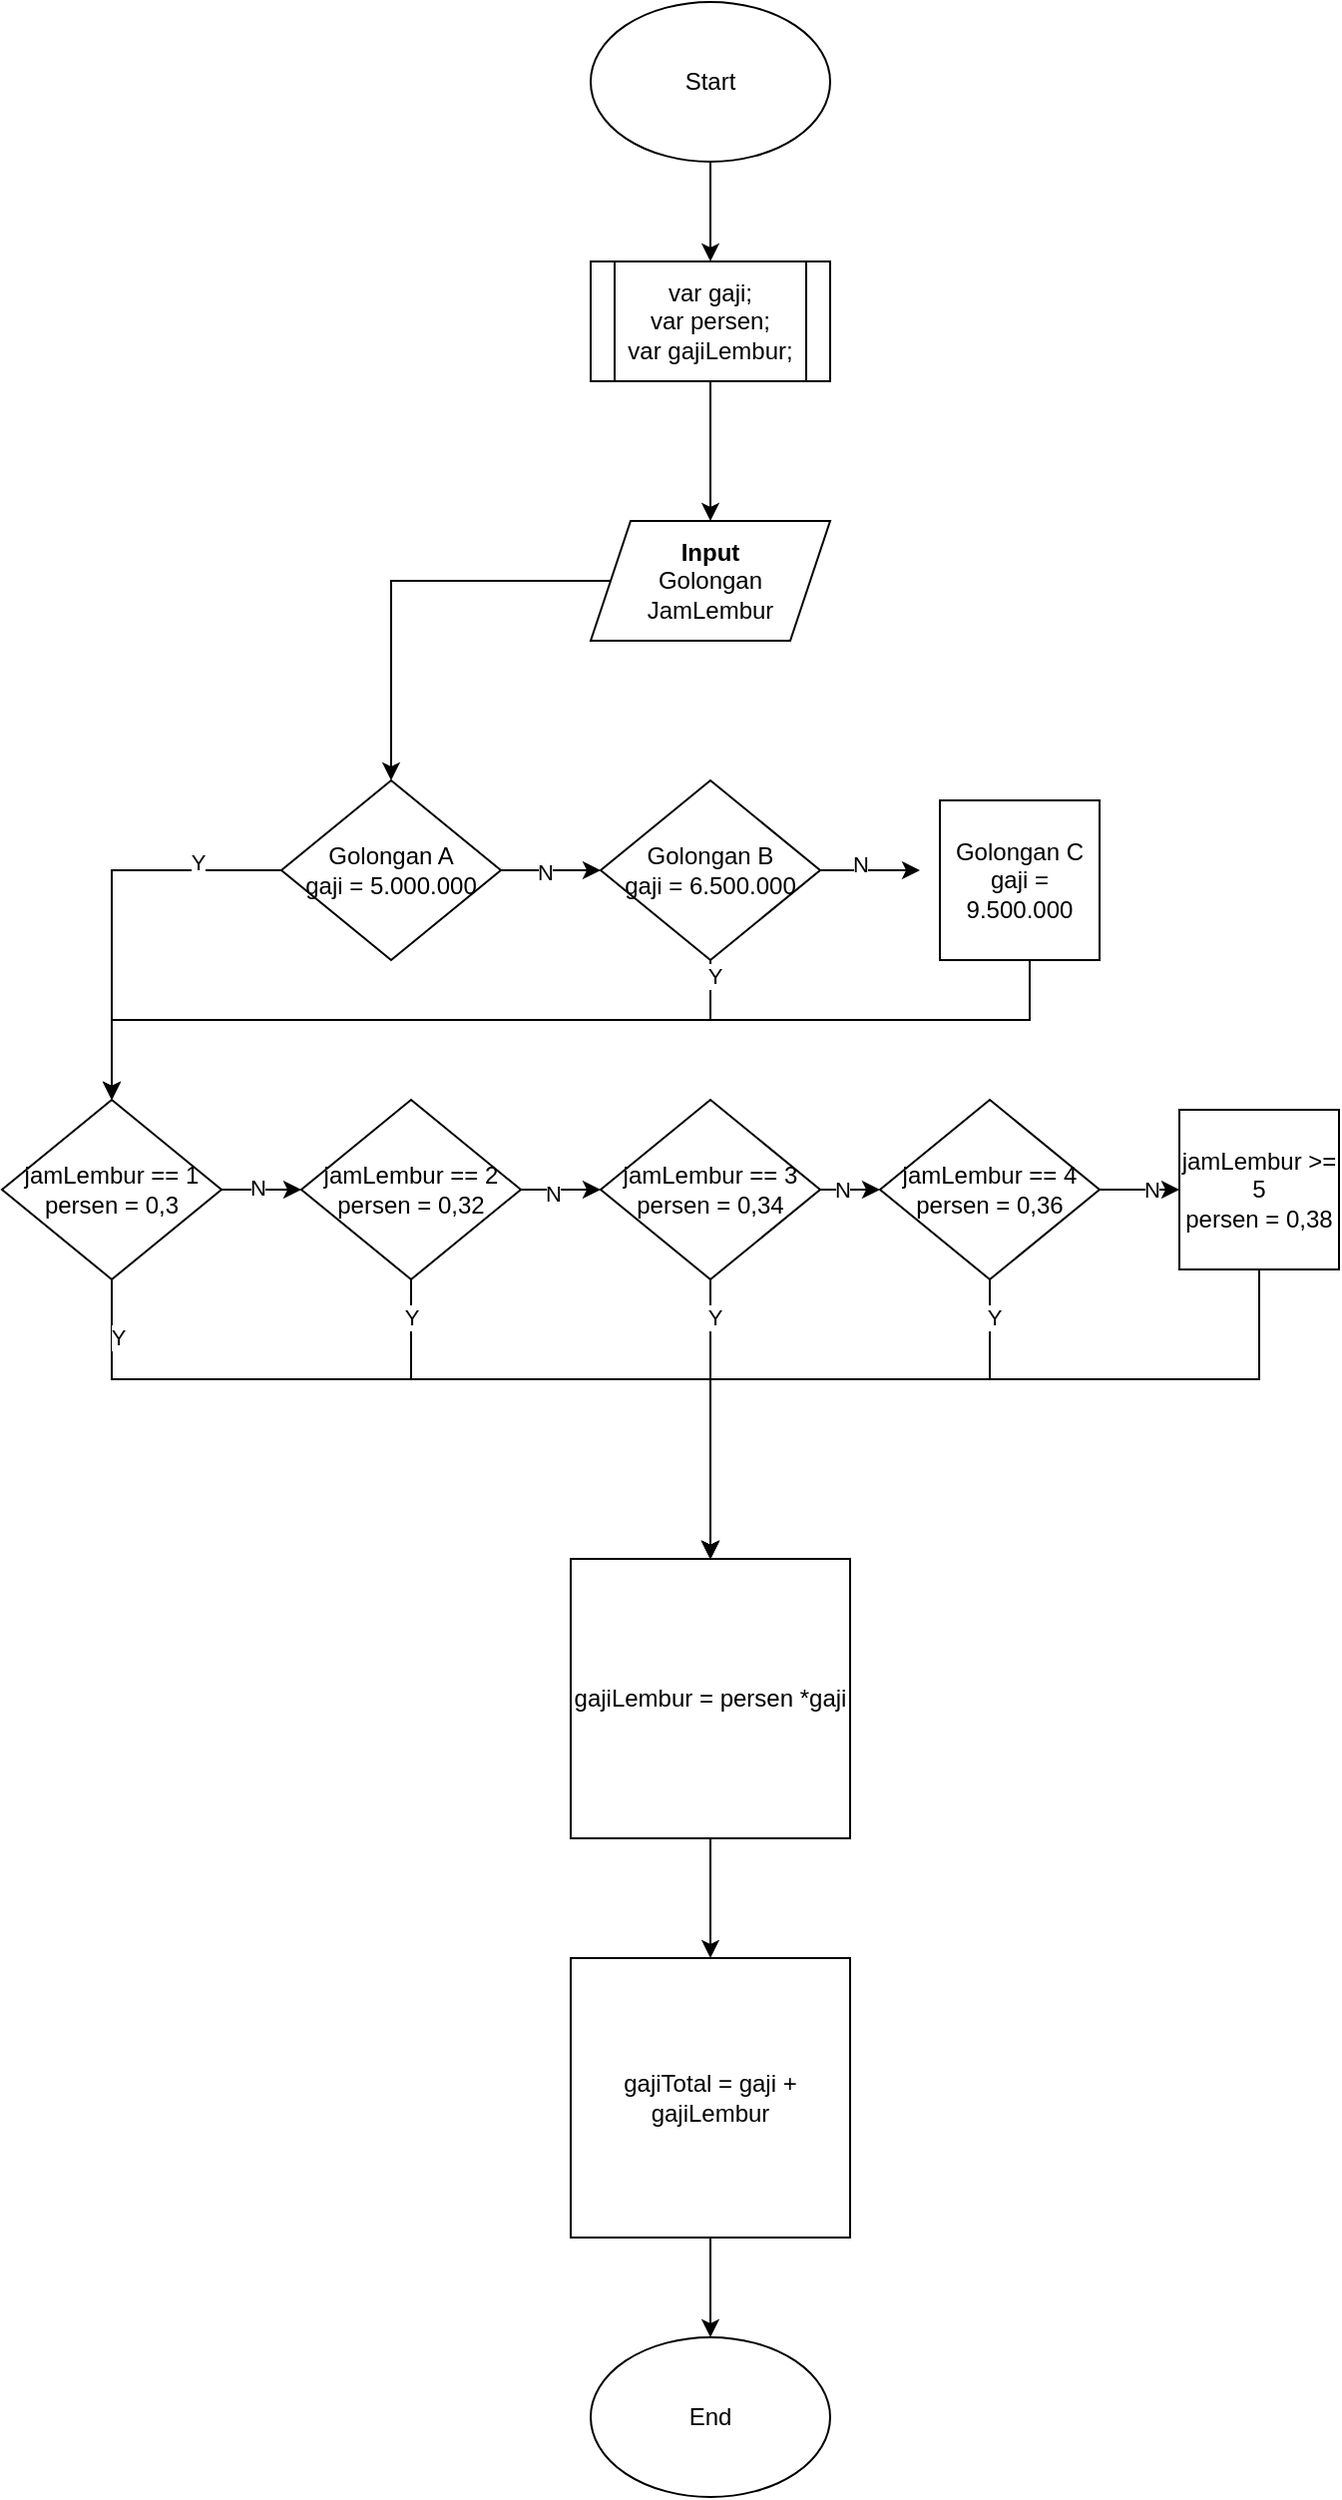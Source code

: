 <mxfile version="22.0.8" type="github">
  <diagram name="Page-1" id="eOPu_koFCaGJ7ZvN9b8N">
    <mxGraphModel dx="2385" dy="1525" grid="1" gridSize="10" guides="1" tooltips="1" connect="1" arrows="1" fold="1" page="1" pageScale="1" pageWidth="850" pageHeight="1100" math="0" shadow="0">
      <root>
        <mxCell id="0" />
        <mxCell id="1" parent="0" />
        <mxCell id="U-epWD5jZNbPVMH3eem3-21" style="edgeStyle=orthogonalEdgeStyle;rounded=0;orthogonalLoop=1;jettySize=auto;html=1;entryX=0.5;entryY=0;entryDx=0;entryDy=0;" edge="1" parent="1" source="U-epWD5jZNbPVMH3eem3-1" target="U-epWD5jZNbPVMH3eem3-6">
          <mxGeometry relative="1" as="geometry" />
        </mxCell>
        <mxCell id="U-epWD5jZNbPVMH3eem3-1" value="Start" style="ellipse;whiteSpace=wrap;html=1;" vertex="1" parent="1">
          <mxGeometry x="365" y="30" width="120" height="80" as="geometry" />
        </mxCell>
        <mxCell id="U-epWD5jZNbPVMH3eem3-2" value="End" style="ellipse;whiteSpace=wrap;html=1;" vertex="1" parent="1">
          <mxGeometry x="365" y="1200" width="120" height="80" as="geometry" />
        </mxCell>
        <mxCell id="U-epWD5jZNbPVMH3eem3-23" style="edgeStyle=orthogonalEdgeStyle;rounded=0;orthogonalLoop=1;jettySize=auto;html=1;entryX=0.5;entryY=0;entryDx=0;entryDy=0;" edge="1" parent="1" source="U-epWD5jZNbPVMH3eem3-3" target="U-epWD5jZNbPVMH3eem3-4">
          <mxGeometry relative="1" as="geometry" />
        </mxCell>
        <mxCell id="U-epWD5jZNbPVMH3eem3-3" value="&lt;b&gt;Input&lt;/b&gt;&lt;br&gt;Golongan&lt;br&gt;JamLembur" style="shape=parallelogram;perimeter=parallelogramPerimeter;whiteSpace=wrap;html=1;fixedSize=1;" vertex="1" parent="1">
          <mxGeometry x="365" y="290" width="120" height="60" as="geometry" />
        </mxCell>
        <mxCell id="U-epWD5jZNbPVMH3eem3-24" style="edgeStyle=orthogonalEdgeStyle;rounded=0;orthogonalLoop=1;jettySize=auto;html=1;entryX=0;entryY=0.5;entryDx=0;entryDy=0;" edge="1" parent="1" source="U-epWD5jZNbPVMH3eem3-4" target="U-epWD5jZNbPVMH3eem3-8">
          <mxGeometry relative="1" as="geometry" />
        </mxCell>
        <mxCell id="U-epWD5jZNbPVMH3eem3-27" value="N" style="edgeLabel;html=1;align=center;verticalAlign=middle;resizable=0;points=[];" vertex="1" connectable="0" parent="U-epWD5jZNbPVMH3eem3-24">
          <mxGeometry x="-0.129" y="-1" relative="1" as="geometry">
            <mxPoint as="offset" />
          </mxGeometry>
        </mxCell>
        <mxCell id="U-epWD5jZNbPVMH3eem3-26" style="edgeStyle=orthogonalEdgeStyle;rounded=0;orthogonalLoop=1;jettySize=auto;html=1;" edge="1" parent="1" source="U-epWD5jZNbPVMH3eem3-4" target="U-epWD5jZNbPVMH3eem3-11">
          <mxGeometry relative="1" as="geometry" />
        </mxCell>
        <mxCell id="U-epWD5jZNbPVMH3eem3-28" value="Y" style="edgeLabel;html=1;align=center;verticalAlign=middle;resizable=0;points=[];" vertex="1" connectable="0" parent="U-epWD5jZNbPVMH3eem3-26">
          <mxGeometry x="-0.575" y="-4" relative="1" as="geometry">
            <mxPoint as="offset" />
          </mxGeometry>
        </mxCell>
        <mxCell id="U-epWD5jZNbPVMH3eem3-4" value="Golongan A&lt;br&gt;gaji = 5.000.000" style="rhombus;whiteSpace=wrap;html=1;" vertex="1" parent="1">
          <mxGeometry x="210" y="420" width="110" height="90" as="geometry" />
        </mxCell>
        <mxCell id="U-epWD5jZNbPVMH3eem3-22" style="edgeStyle=orthogonalEdgeStyle;rounded=0;orthogonalLoop=1;jettySize=auto;html=1;entryX=0.5;entryY=0;entryDx=0;entryDy=0;" edge="1" parent="1" source="U-epWD5jZNbPVMH3eem3-6" target="U-epWD5jZNbPVMH3eem3-3">
          <mxGeometry relative="1" as="geometry" />
        </mxCell>
        <mxCell id="U-epWD5jZNbPVMH3eem3-6" value="var gaji;&lt;br&gt;var persen;&lt;br&gt;var gajiLembur;" style="shape=process;whiteSpace=wrap;html=1;backgroundOutline=1;" vertex="1" parent="1">
          <mxGeometry x="365" y="160" width="120" height="60" as="geometry" />
        </mxCell>
        <mxCell id="U-epWD5jZNbPVMH3eem3-25" style="edgeStyle=orthogonalEdgeStyle;rounded=0;orthogonalLoop=1;jettySize=auto;html=1;" edge="1" parent="1" source="U-epWD5jZNbPVMH3eem3-8">
          <mxGeometry relative="1" as="geometry">
            <mxPoint x="530" y="465" as="targetPoint" />
          </mxGeometry>
        </mxCell>
        <mxCell id="U-epWD5jZNbPVMH3eem3-29" value="N" style="edgeLabel;html=1;align=center;verticalAlign=middle;resizable=0;points=[];" vertex="1" connectable="0" parent="U-epWD5jZNbPVMH3eem3-25">
          <mxGeometry x="-0.206" y="3" relative="1" as="geometry">
            <mxPoint as="offset" />
          </mxGeometry>
        </mxCell>
        <mxCell id="U-epWD5jZNbPVMH3eem3-31" style="edgeStyle=orthogonalEdgeStyle;rounded=0;orthogonalLoop=1;jettySize=auto;html=1;" edge="1" parent="1" source="U-epWD5jZNbPVMH3eem3-8" target="U-epWD5jZNbPVMH3eem3-11">
          <mxGeometry relative="1" as="geometry">
            <Array as="points">
              <mxPoint x="425" y="540" />
              <mxPoint x="125" y="540" />
            </Array>
          </mxGeometry>
        </mxCell>
        <mxCell id="U-epWD5jZNbPVMH3eem3-34" value="Y" style="edgeLabel;html=1;align=center;verticalAlign=middle;resizable=0;points=[];" vertex="1" connectable="0" parent="U-epWD5jZNbPVMH3eem3-31">
          <mxGeometry x="-0.959" y="2" relative="1" as="geometry">
            <mxPoint as="offset" />
          </mxGeometry>
        </mxCell>
        <mxCell id="U-epWD5jZNbPVMH3eem3-8" value="Golongan B&lt;br&gt;gaji = 6.500.000" style="rhombus;whiteSpace=wrap;html=1;" vertex="1" parent="1">
          <mxGeometry x="370" y="420" width="110" height="90" as="geometry" />
        </mxCell>
        <mxCell id="U-epWD5jZNbPVMH3eem3-30" style="edgeStyle=orthogonalEdgeStyle;rounded=0;orthogonalLoop=1;jettySize=auto;html=1;" edge="1" parent="1" target="U-epWD5jZNbPVMH3eem3-11">
          <mxGeometry relative="1" as="geometry">
            <mxPoint x="585" y="510" as="sourcePoint" />
            <Array as="points">
              <mxPoint x="585" y="540" />
              <mxPoint x="125" y="540" />
            </Array>
          </mxGeometry>
        </mxCell>
        <mxCell id="U-epWD5jZNbPVMH3eem3-36" style="edgeStyle=orthogonalEdgeStyle;rounded=0;orthogonalLoop=1;jettySize=auto;html=1;entryX=0;entryY=0.5;entryDx=0;entryDy=0;" edge="1" parent="1" source="U-epWD5jZNbPVMH3eem3-11" target="U-epWD5jZNbPVMH3eem3-14">
          <mxGeometry relative="1" as="geometry" />
        </mxCell>
        <mxCell id="U-epWD5jZNbPVMH3eem3-43" value="N" style="edgeLabel;html=1;align=center;verticalAlign=middle;resizable=0;points=[];" vertex="1" connectable="0" parent="U-epWD5jZNbPVMH3eem3-36">
          <mxGeometry x="-0.126" y="1" relative="1" as="geometry">
            <mxPoint as="offset" />
          </mxGeometry>
        </mxCell>
        <mxCell id="U-epWD5jZNbPVMH3eem3-48" style="edgeStyle=orthogonalEdgeStyle;rounded=0;orthogonalLoop=1;jettySize=auto;html=1;entryX=0.5;entryY=0;entryDx=0;entryDy=0;" edge="1" parent="1" source="U-epWD5jZNbPVMH3eem3-11" target="U-epWD5jZNbPVMH3eem3-19">
          <mxGeometry relative="1" as="geometry">
            <Array as="points">
              <mxPoint x="125" y="720" />
              <mxPoint x="425" y="720" />
            </Array>
          </mxGeometry>
        </mxCell>
        <mxCell id="U-epWD5jZNbPVMH3eem3-52" value="Y" style="edgeLabel;html=1;align=center;verticalAlign=middle;resizable=0;points=[];" vertex="1" connectable="0" parent="U-epWD5jZNbPVMH3eem3-48">
          <mxGeometry x="-0.869" y="3" relative="1" as="geometry">
            <mxPoint as="offset" />
          </mxGeometry>
        </mxCell>
        <mxCell id="U-epWD5jZNbPVMH3eem3-11" value="jamLembur == 1&lt;br&gt;persen = 0,3" style="rhombus;whiteSpace=wrap;html=1;" vertex="1" parent="1">
          <mxGeometry x="70" y="580" width="110" height="90" as="geometry" />
        </mxCell>
        <mxCell id="U-epWD5jZNbPVMH3eem3-37" style="edgeStyle=orthogonalEdgeStyle;rounded=0;orthogonalLoop=1;jettySize=auto;html=1;" edge="1" parent="1" source="U-epWD5jZNbPVMH3eem3-14" target="U-epWD5jZNbPVMH3eem3-15">
          <mxGeometry relative="1" as="geometry" />
        </mxCell>
        <mxCell id="U-epWD5jZNbPVMH3eem3-42" value="N" style="edgeLabel;html=1;align=center;verticalAlign=middle;resizable=0;points=[];" vertex="1" connectable="0" parent="U-epWD5jZNbPVMH3eem3-37">
          <mxGeometry x="-0.205" y="-2" relative="1" as="geometry">
            <mxPoint as="offset" />
          </mxGeometry>
        </mxCell>
        <mxCell id="U-epWD5jZNbPVMH3eem3-49" style="edgeStyle=orthogonalEdgeStyle;rounded=0;orthogonalLoop=1;jettySize=auto;html=1;exitX=0.5;exitY=1;exitDx=0;exitDy=0;" edge="1" parent="1" source="U-epWD5jZNbPVMH3eem3-14" target="U-epWD5jZNbPVMH3eem3-19">
          <mxGeometry relative="1" as="geometry">
            <Array as="points">
              <mxPoint x="275" y="720" />
              <mxPoint x="425" y="720" />
            </Array>
          </mxGeometry>
        </mxCell>
        <mxCell id="U-epWD5jZNbPVMH3eem3-51" value="Y" style="edgeLabel;html=1;align=center;verticalAlign=middle;resizable=0;points=[];" vertex="1" connectable="0" parent="U-epWD5jZNbPVMH3eem3-49">
          <mxGeometry x="-0.874" relative="1" as="geometry">
            <mxPoint as="offset" />
          </mxGeometry>
        </mxCell>
        <mxCell id="U-epWD5jZNbPVMH3eem3-14" value="jamLembur == 2&lt;br&gt;persen = 0,32" style="rhombus;whiteSpace=wrap;html=1;" vertex="1" parent="1">
          <mxGeometry x="220" y="580" width="110" height="90" as="geometry" />
        </mxCell>
        <mxCell id="U-epWD5jZNbPVMH3eem3-38" style="edgeStyle=orthogonalEdgeStyle;rounded=0;orthogonalLoop=1;jettySize=auto;html=1;" edge="1" parent="1" source="U-epWD5jZNbPVMH3eem3-15" target="U-epWD5jZNbPVMH3eem3-16">
          <mxGeometry relative="1" as="geometry" />
        </mxCell>
        <mxCell id="U-epWD5jZNbPVMH3eem3-41" value="N" style="edgeLabel;html=1;align=center;verticalAlign=middle;resizable=0;points=[];" vertex="1" connectable="0" parent="U-epWD5jZNbPVMH3eem3-38">
          <mxGeometry x="-0.554" relative="1" as="geometry">
            <mxPoint as="offset" />
          </mxGeometry>
        </mxCell>
        <mxCell id="U-epWD5jZNbPVMH3eem3-53" style="edgeStyle=orthogonalEdgeStyle;rounded=0;orthogonalLoop=1;jettySize=auto;html=1;entryX=0.5;entryY=0;entryDx=0;entryDy=0;" edge="1" parent="1" source="U-epWD5jZNbPVMH3eem3-15" target="U-epWD5jZNbPVMH3eem3-19">
          <mxGeometry relative="1" as="geometry" />
        </mxCell>
        <mxCell id="U-epWD5jZNbPVMH3eem3-54" value="Y" style="edgeLabel;html=1;align=center;verticalAlign=middle;resizable=0;points=[];" vertex="1" connectable="0" parent="U-epWD5jZNbPVMH3eem3-53">
          <mxGeometry x="-0.727" y="2" relative="1" as="geometry">
            <mxPoint as="offset" />
          </mxGeometry>
        </mxCell>
        <mxCell id="U-epWD5jZNbPVMH3eem3-15" value="jamLembur == 3&lt;br&gt;persen = 0,34" style="rhombus;whiteSpace=wrap;html=1;" vertex="1" parent="1">
          <mxGeometry x="370" y="580" width="110" height="90" as="geometry" />
        </mxCell>
        <mxCell id="U-epWD5jZNbPVMH3eem3-39" style="edgeStyle=orthogonalEdgeStyle;rounded=0;orthogonalLoop=1;jettySize=auto;html=1;" edge="1" parent="1" source="U-epWD5jZNbPVMH3eem3-16">
          <mxGeometry relative="1" as="geometry">
            <mxPoint x="660" y="625" as="targetPoint" />
          </mxGeometry>
        </mxCell>
        <mxCell id="U-epWD5jZNbPVMH3eem3-40" value="N" style="edgeLabel;html=1;align=center;verticalAlign=middle;resizable=0;points=[];" vertex="1" connectable="0" parent="U-epWD5jZNbPVMH3eem3-39">
          <mxGeometry x="0.306" y="1" relative="1" as="geometry">
            <mxPoint as="offset" />
          </mxGeometry>
        </mxCell>
        <mxCell id="U-epWD5jZNbPVMH3eem3-55" style="edgeStyle=orthogonalEdgeStyle;rounded=0;orthogonalLoop=1;jettySize=auto;html=1;" edge="1" parent="1" source="U-epWD5jZNbPVMH3eem3-16" target="U-epWD5jZNbPVMH3eem3-19">
          <mxGeometry relative="1" as="geometry">
            <Array as="points">
              <mxPoint x="565" y="720" />
              <mxPoint x="425" y="720" />
            </Array>
          </mxGeometry>
        </mxCell>
        <mxCell id="U-epWD5jZNbPVMH3eem3-57" value="Y" style="edgeLabel;html=1;align=center;verticalAlign=middle;resizable=0;points=[];" vertex="1" connectable="0" parent="U-epWD5jZNbPVMH3eem3-55">
          <mxGeometry x="-0.863" y="2" relative="1" as="geometry">
            <mxPoint as="offset" />
          </mxGeometry>
        </mxCell>
        <mxCell id="U-epWD5jZNbPVMH3eem3-16" value="jamLembur == 4&lt;br&gt;persen = 0,36" style="rhombus;whiteSpace=wrap;html=1;" vertex="1" parent="1">
          <mxGeometry x="510" y="580" width="110" height="90" as="geometry" />
        </mxCell>
        <mxCell id="U-epWD5jZNbPVMH3eem3-59" style="edgeStyle=orthogonalEdgeStyle;rounded=0;orthogonalLoop=1;jettySize=auto;html=1;" edge="1" parent="1" source="U-epWD5jZNbPVMH3eem3-19" target="U-epWD5jZNbPVMH3eem3-20">
          <mxGeometry relative="1" as="geometry" />
        </mxCell>
        <mxCell id="U-epWD5jZNbPVMH3eem3-19" value="gajiLembur = persen *gaji&lt;span id=&quot;docs-internal-guid-393a2064-7fff-9ea2-cdb6-f9e950334a40&quot;&gt;&lt;/span&gt;" style="whiteSpace=wrap;html=1;aspect=fixed;" vertex="1" parent="1">
          <mxGeometry x="355" y="810" width="140" height="140" as="geometry" />
        </mxCell>
        <mxCell id="U-epWD5jZNbPVMH3eem3-60" style="edgeStyle=orthogonalEdgeStyle;rounded=0;orthogonalLoop=1;jettySize=auto;html=1;entryX=0.5;entryY=0;entryDx=0;entryDy=0;" edge="1" parent="1" source="U-epWD5jZNbPVMH3eem3-20" target="U-epWD5jZNbPVMH3eem3-2">
          <mxGeometry relative="1" as="geometry" />
        </mxCell>
        <mxCell id="U-epWD5jZNbPVMH3eem3-20" value="gajiTotal = gaji + gajiLembur&lt;span id=&quot;docs-internal-guid-393a2064-7fff-9ea2-cdb6-f9e950334a40&quot;&gt;&lt;/span&gt;" style="whiteSpace=wrap;html=1;aspect=fixed;" vertex="1" parent="1">
          <mxGeometry x="355" y="1010" width="140" height="140" as="geometry" />
        </mxCell>
        <mxCell id="U-epWD5jZNbPVMH3eem3-45" value="Golongan C&lt;br style=&quot;border-color: var(--border-color);&quot;&gt;gaji = 9.500.000" style="whiteSpace=wrap;html=1;aspect=fixed;" vertex="1" parent="1">
          <mxGeometry x="540" y="430" width="80" height="80" as="geometry" />
        </mxCell>
        <mxCell id="U-epWD5jZNbPVMH3eem3-58" style="edgeStyle=orthogonalEdgeStyle;rounded=0;orthogonalLoop=1;jettySize=auto;html=1;" edge="1" parent="1" source="U-epWD5jZNbPVMH3eem3-47" target="U-epWD5jZNbPVMH3eem3-19">
          <mxGeometry relative="1" as="geometry">
            <Array as="points">
              <mxPoint x="700" y="720" />
              <mxPoint x="425" y="720" />
            </Array>
          </mxGeometry>
        </mxCell>
        <mxCell id="U-epWD5jZNbPVMH3eem3-47" value="jamLembur &amp;gt;= 5&lt;br style=&quot;border-color: var(--border-color);&quot;&gt;persen = 0,38" style="whiteSpace=wrap;html=1;aspect=fixed;" vertex="1" parent="1">
          <mxGeometry x="660" y="585" width="80" height="80" as="geometry" />
        </mxCell>
      </root>
    </mxGraphModel>
  </diagram>
</mxfile>
